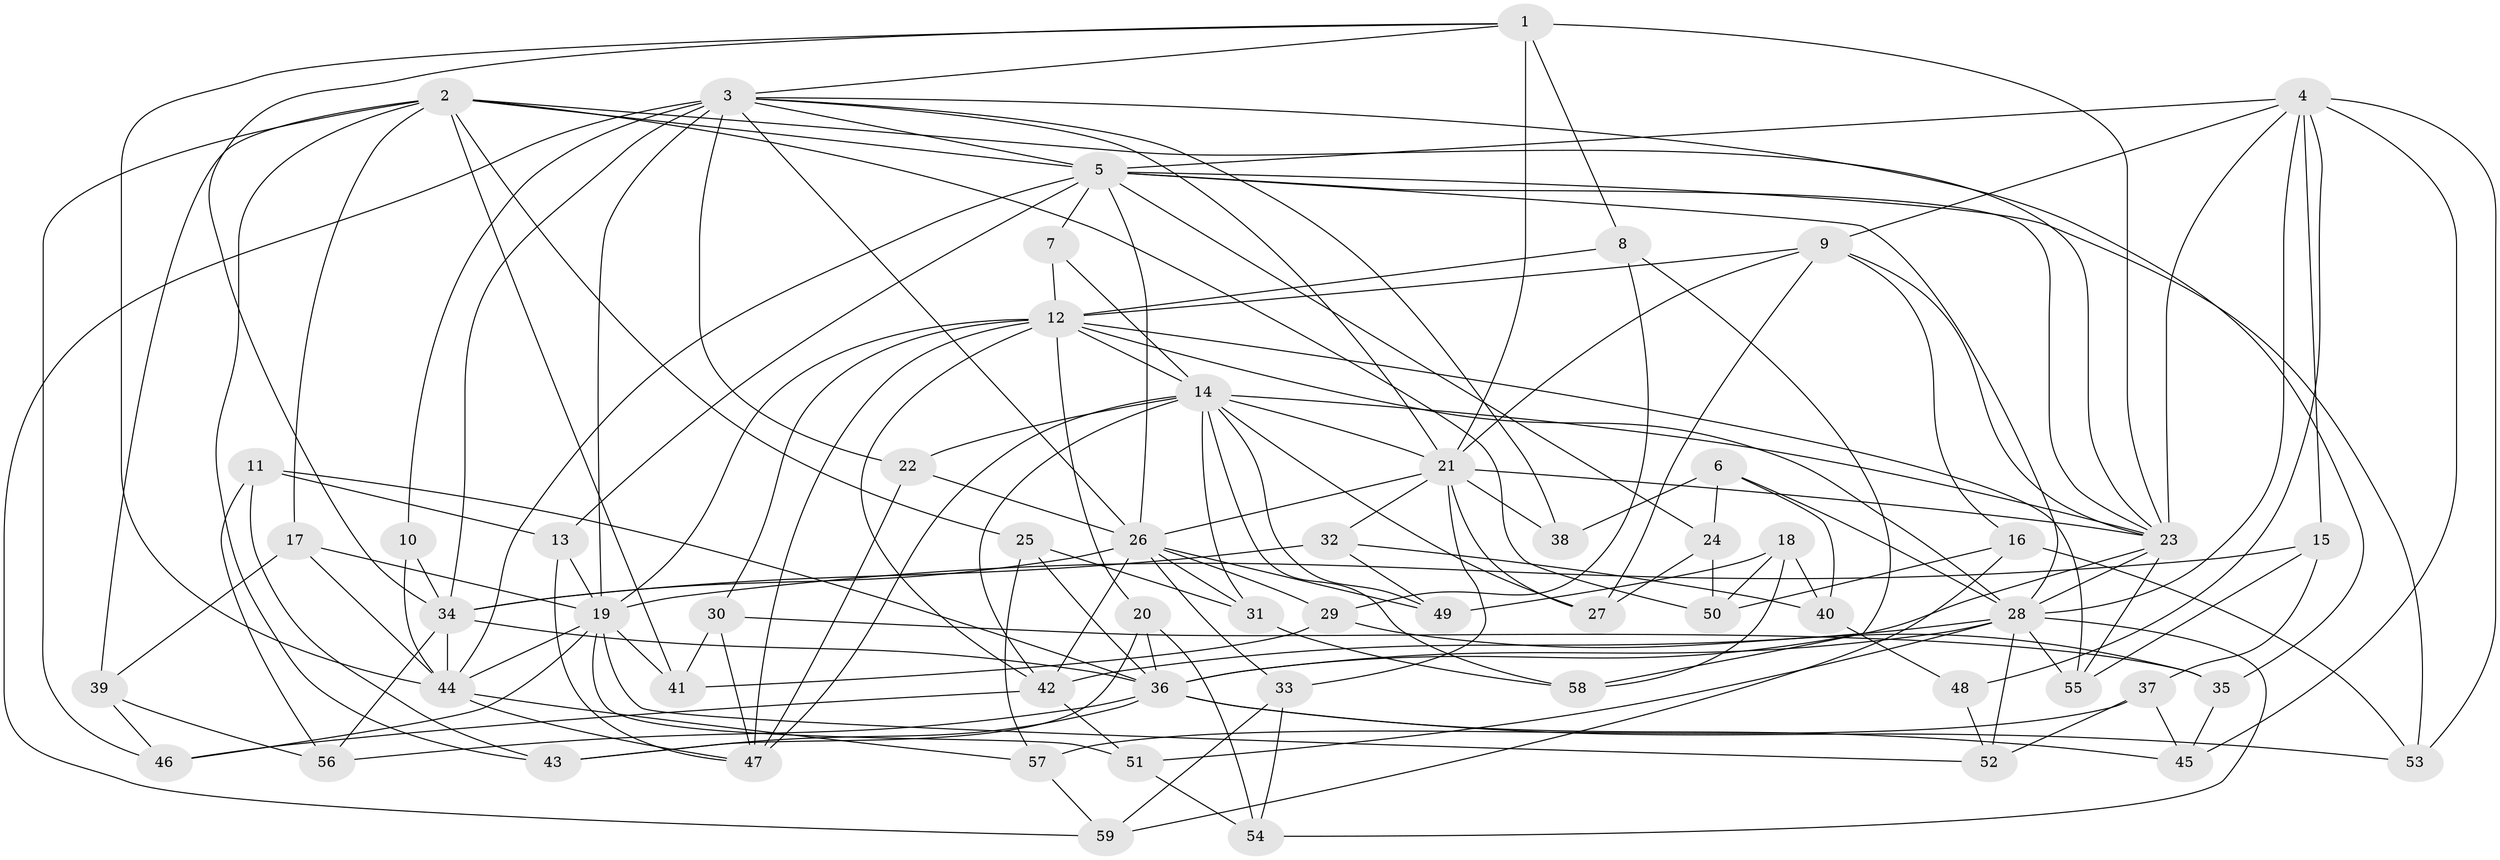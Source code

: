 // original degree distribution, {4: 1.0}
// Generated by graph-tools (version 1.1) at 2025/38/03/09/25 02:38:07]
// undirected, 59 vertices, 161 edges
graph export_dot {
graph [start="1"]
  node [color=gray90,style=filled];
  1;
  2;
  3;
  4;
  5;
  6;
  7;
  8;
  9;
  10;
  11;
  12;
  13;
  14;
  15;
  16;
  17;
  18;
  19;
  20;
  21;
  22;
  23;
  24;
  25;
  26;
  27;
  28;
  29;
  30;
  31;
  32;
  33;
  34;
  35;
  36;
  37;
  38;
  39;
  40;
  41;
  42;
  43;
  44;
  45;
  46;
  47;
  48;
  49;
  50;
  51;
  52;
  53;
  54;
  55;
  56;
  57;
  58;
  59;
  1 -- 3 [weight=1.0];
  1 -- 8 [weight=1.0];
  1 -- 21 [weight=2.0];
  1 -- 23 [weight=2.0];
  1 -- 34 [weight=1.0];
  1 -- 44 [weight=1.0];
  2 -- 5 [weight=1.0];
  2 -- 17 [weight=1.0];
  2 -- 23 [weight=2.0];
  2 -- 25 [weight=1.0];
  2 -- 39 [weight=1.0];
  2 -- 41 [weight=1.0];
  2 -- 43 [weight=1.0];
  2 -- 46 [weight=1.0];
  2 -- 50 [weight=1.0];
  3 -- 5 [weight=1.0];
  3 -- 10 [weight=1.0];
  3 -- 19 [weight=1.0];
  3 -- 21 [weight=1.0];
  3 -- 22 [weight=1.0];
  3 -- 26 [weight=1.0];
  3 -- 34 [weight=2.0];
  3 -- 35 [weight=1.0];
  3 -- 38 [weight=1.0];
  3 -- 59 [weight=1.0];
  4 -- 5 [weight=1.0];
  4 -- 9 [weight=1.0];
  4 -- 15 [weight=1.0];
  4 -- 23 [weight=1.0];
  4 -- 28 [weight=2.0];
  4 -- 45 [weight=1.0];
  4 -- 48 [weight=2.0];
  4 -- 53 [weight=1.0];
  5 -- 7 [weight=1.0];
  5 -- 13 [weight=1.0];
  5 -- 23 [weight=1.0];
  5 -- 24 [weight=1.0];
  5 -- 26 [weight=1.0];
  5 -- 28 [weight=1.0];
  5 -- 44 [weight=2.0];
  5 -- 53 [weight=1.0];
  6 -- 24 [weight=1.0];
  6 -- 28 [weight=1.0];
  6 -- 38 [weight=1.0];
  6 -- 40 [weight=1.0];
  7 -- 12 [weight=1.0];
  7 -- 14 [weight=2.0];
  8 -- 12 [weight=1.0];
  8 -- 29 [weight=1.0];
  8 -- 58 [weight=1.0];
  9 -- 12 [weight=1.0];
  9 -- 16 [weight=1.0];
  9 -- 21 [weight=1.0];
  9 -- 23 [weight=1.0];
  9 -- 27 [weight=1.0];
  10 -- 34 [weight=1.0];
  10 -- 44 [weight=2.0];
  11 -- 13 [weight=1.0];
  11 -- 36 [weight=1.0];
  11 -- 43 [weight=1.0];
  11 -- 56 [weight=1.0];
  12 -- 14 [weight=1.0];
  12 -- 19 [weight=1.0];
  12 -- 20 [weight=1.0];
  12 -- 28 [weight=1.0];
  12 -- 30 [weight=1.0];
  12 -- 42 [weight=1.0];
  12 -- 47 [weight=2.0];
  12 -- 55 [weight=1.0];
  13 -- 19 [weight=1.0];
  13 -- 47 [weight=1.0];
  14 -- 21 [weight=1.0];
  14 -- 22 [weight=1.0];
  14 -- 23 [weight=1.0];
  14 -- 27 [weight=1.0];
  14 -- 31 [weight=1.0];
  14 -- 42 [weight=1.0];
  14 -- 47 [weight=1.0];
  14 -- 49 [weight=1.0];
  14 -- 58 [weight=1.0];
  15 -- 19 [weight=1.0];
  15 -- 37 [weight=1.0];
  15 -- 55 [weight=1.0];
  16 -- 50 [weight=1.0];
  16 -- 53 [weight=1.0];
  16 -- 59 [weight=1.0];
  17 -- 19 [weight=1.0];
  17 -- 39 [weight=1.0];
  17 -- 44 [weight=1.0];
  18 -- 40 [weight=1.0];
  18 -- 49 [weight=1.0];
  18 -- 50 [weight=1.0];
  18 -- 58 [weight=1.0];
  19 -- 41 [weight=1.0];
  19 -- 44 [weight=1.0];
  19 -- 46 [weight=1.0];
  19 -- 51 [weight=1.0];
  19 -- 52 [weight=1.0];
  20 -- 36 [weight=1.0];
  20 -- 43 [weight=1.0];
  20 -- 54 [weight=1.0];
  21 -- 23 [weight=1.0];
  21 -- 26 [weight=1.0];
  21 -- 27 [weight=1.0];
  21 -- 32 [weight=1.0];
  21 -- 33 [weight=1.0];
  21 -- 38 [weight=2.0];
  22 -- 26 [weight=1.0];
  22 -- 47 [weight=1.0];
  23 -- 28 [weight=1.0];
  23 -- 36 [weight=1.0];
  23 -- 55 [weight=1.0];
  24 -- 27 [weight=1.0];
  24 -- 50 [weight=1.0];
  25 -- 31 [weight=1.0];
  25 -- 36 [weight=1.0];
  25 -- 57 [weight=1.0];
  26 -- 29 [weight=1.0];
  26 -- 31 [weight=1.0];
  26 -- 33 [weight=1.0];
  26 -- 34 [weight=1.0];
  26 -- 42 [weight=1.0];
  26 -- 49 [weight=1.0];
  28 -- 36 [weight=1.0];
  28 -- 42 [weight=1.0];
  28 -- 51 [weight=1.0];
  28 -- 52 [weight=1.0];
  28 -- 54 [weight=1.0];
  28 -- 55 [weight=1.0];
  29 -- 35 [weight=1.0];
  29 -- 41 [weight=1.0];
  30 -- 35 [weight=1.0];
  30 -- 41 [weight=1.0];
  30 -- 47 [weight=1.0];
  31 -- 58 [weight=1.0];
  32 -- 34 [weight=1.0];
  32 -- 40 [weight=1.0];
  32 -- 49 [weight=1.0];
  33 -- 54 [weight=1.0];
  33 -- 59 [weight=1.0];
  34 -- 36 [weight=1.0];
  34 -- 44 [weight=2.0];
  34 -- 56 [weight=1.0];
  35 -- 45 [weight=1.0];
  36 -- 43 [weight=1.0];
  36 -- 45 [weight=1.0];
  36 -- 53 [weight=1.0];
  36 -- 56 [weight=1.0];
  37 -- 45 [weight=1.0];
  37 -- 52 [weight=1.0];
  37 -- 57 [weight=1.0];
  39 -- 46 [weight=1.0];
  39 -- 56 [weight=1.0];
  40 -- 48 [weight=1.0];
  42 -- 46 [weight=1.0];
  42 -- 51 [weight=1.0];
  44 -- 47 [weight=2.0];
  44 -- 57 [weight=1.0];
  48 -- 52 [weight=1.0];
  51 -- 54 [weight=1.0];
  57 -- 59 [weight=1.0];
}
